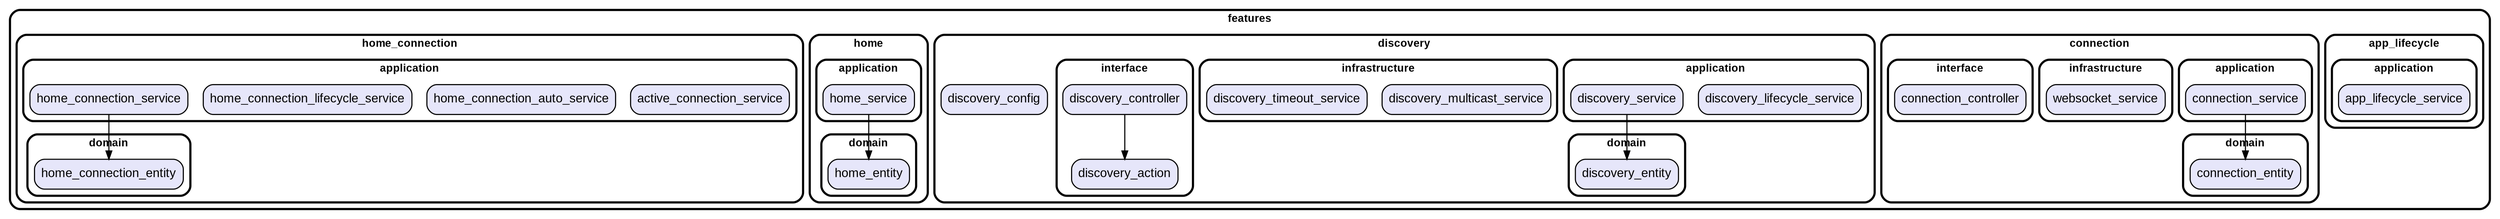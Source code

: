 digraph "" {
  graph [style=rounded fontname="Arial Black" fontsize=13 penwidth=2.6];
  node [shape=rect style="filled,rounded" fontname=Arial fontsize=15 fillcolor=Lavender penwidth=1.3];
  edge [penwidth=1.3];
  "/app_lifecycle/application/app_lifecycle_service.dart" [label="app_lifecycle_service"];
  "/connection/application/connection_service.dart" [label="connection_service"];
  "/connection/domain/connection_entity.dart" [label="connection_entity"];
  "/connection/infrastructure/websocket_service.dart" [label="websocket_service"];
  "/connection/interface/connection_controller.dart" [label="connection_controller"];
  "/discovery/application/discovery_lifecycle_service.dart" [label="discovery_lifecycle_service"];
  "/discovery/application/discovery_service.dart" [label="discovery_service"];
  "/discovery/discovery_config.dart" [label="discovery_config"];
  "/discovery/domain/discovery_entity.dart" [label="discovery_entity"];
  "/discovery/infrastructure/discovery_multicast_service.dart" [label="discovery_multicast_service"];
  "/discovery/infrastructure/discovery_timeout_service.dart" [label="discovery_timeout_service"];
  "/discovery/interface/discovery_action.dart" [label="discovery_action"];
  "/discovery/interface/discovery_controller.dart" [label="discovery_controller"];
  "/home/application/home_service.dart" [label="home_service"];
  "/home/domain/home_entity.dart" [label="home_entity"];
  "/home_connection/application/active_connection_service.dart" [label="active_connection_service"];
  "/home_connection/application/home_connection_auto_service.dart" [label="home_connection_auto_service"];
  "/home_connection/application/home_connection_lifecycle_service.dart" [label="home_connection_lifecycle_service"];
  "/home_connection/application/home_connection_service.dart" [label="home_connection_service"];
  "/home_connection/domain/home_connection_entity.dart" [label="home_connection_entity"];
  subgraph "cluster~" {
    label="features";
    subgraph "cluster~/app_lifecycle" {
      label="app_lifecycle";
      subgraph "cluster~/app_lifecycle/application" {
        label="application";
        "/app_lifecycle/application/app_lifecycle_service.dart";
      }
    }
    subgraph "cluster~/connection" {
      label="connection";
      subgraph "cluster~/connection/application" {
        label="application";
        "/connection/application/connection_service.dart";
      }
      subgraph "cluster~/connection/domain" {
        label="domain";
        "/connection/domain/connection_entity.dart";
      }
      subgraph "cluster~/connection/infrastructure" {
        label="infrastructure";
        "/connection/infrastructure/websocket_service.dart";
      }
      subgraph "cluster~/connection/interface" {
        label="interface";
        "/connection/interface/connection_controller.dart";
      }
    }
    subgraph "cluster~/discovery" {
      label="discovery";
      "/discovery/discovery_config.dart";
      subgraph "cluster~/discovery/application" {
        label="application";
        "/discovery/application/discovery_lifecycle_service.dart";
        "/discovery/application/discovery_service.dart";
      }
      subgraph "cluster~/discovery/domain" {
        label="domain";
        "/discovery/domain/discovery_entity.dart";
      }
      subgraph "cluster~/discovery/infrastructure" {
        label="infrastructure";
        "/discovery/infrastructure/discovery_multicast_service.dart";
        "/discovery/infrastructure/discovery_timeout_service.dart";
      }
      subgraph "cluster~/discovery/interface" {
        label="interface";
        "/discovery/interface/discovery_action.dart";
        "/discovery/interface/discovery_controller.dart";
      }
    }
    subgraph "cluster~/home" {
      label="home";
      subgraph "cluster~/home/application" {
        label="application";
        "/home/application/home_service.dart";
      }
      subgraph "cluster~/home/domain" {
        label="domain";
        "/home/domain/home_entity.dart";
      }
    }
    subgraph "cluster~/home_connection" {
      label="home_connection";
      subgraph "cluster~/home_connection/application" {
        label="application";
        "/home_connection/application/active_connection_service.dart";
        "/home_connection/application/home_connection_auto_service.dart";
        "/home_connection/application/home_connection_lifecycle_service.dart";
        "/home_connection/application/home_connection_service.dart";
      }
      subgraph "cluster~/home_connection/domain" {
        label="domain";
        "/home_connection/domain/home_connection_entity.dart";
      }
    }
  }
  "/connection/application/connection_service.dart" -> "/connection/domain/connection_entity.dart";
  "/discovery/application/discovery_service.dart" -> "/discovery/domain/discovery_entity.dart";
  "/discovery/interface/discovery_controller.dart" -> "/discovery/interface/discovery_action.dart";
  "/home/application/home_service.dart" -> "/home/domain/home_entity.dart";
  "/home_connection/application/home_connection_service.dart" -> "/home_connection/domain/home_connection_entity.dart";
}
